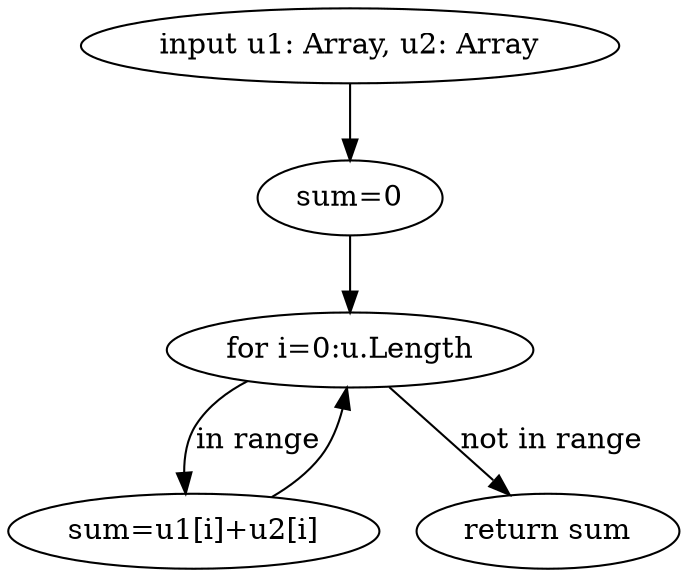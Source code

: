 digraph G {
    INP [label="input u1: Array, u2: Array"]
    SUM [label="sum=0"]
    FOR [label="for i=0:u.Length"]
    ADD [label="sum=u1[i]+u2[i]"]
    RET [label="return sum"]

    INP -> SUM -> FOR 
    FOR -> ADD  [label="in range"]
    FOR -> RET [label="not in range"] 
    ADD -> FOR 
}